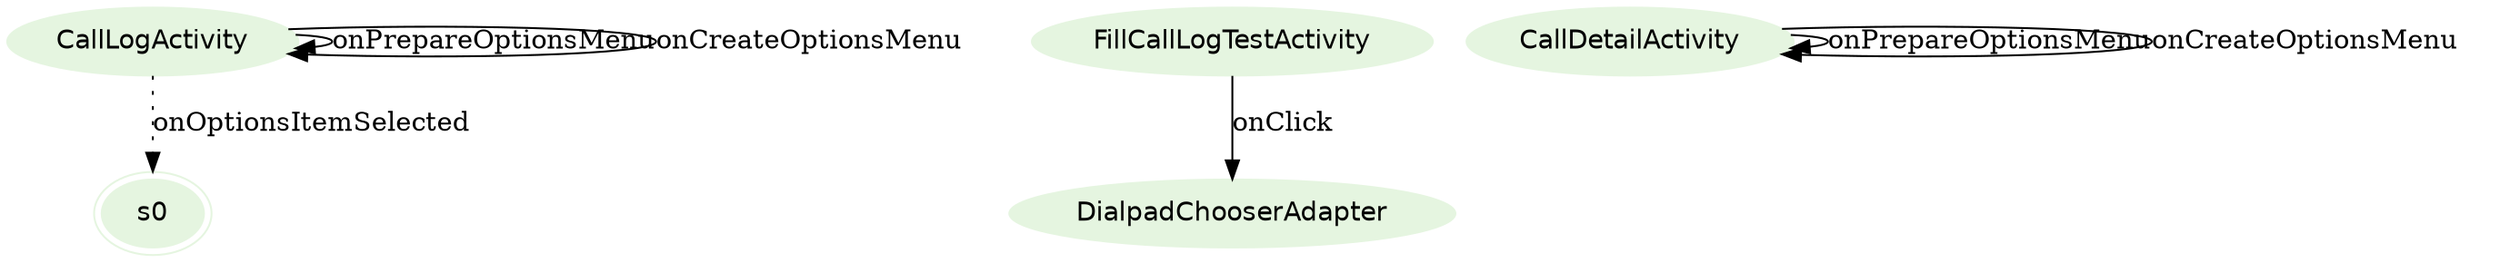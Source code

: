 digraph {
fontname="Helvetica";
node[style=filled, fontname="Helvetica", colorscheme=greens3, color=1];
s0[peripheries=2];
DialpadChooserAdapter;
CallLogActivity;
FillCallLogTestActivity;
CallDetailActivity;
CallDetailActivity -> CallDetailActivity[label="onPrepareOptionsMenu"];
CallLogActivity -> CallLogActivity[label="onPrepareOptionsMenu"];
CallLogActivity -> s0[label="onOptionsItemSelected",style=dotted];
FillCallLogTestActivity -> DialpadChooserAdapter[label="onClick"];
CallDetailActivity -> CallDetailActivity[label="onCreateOptionsMenu"];
CallLogActivity -> CallLogActivity[label="onCreateOptionsMenu"];
}